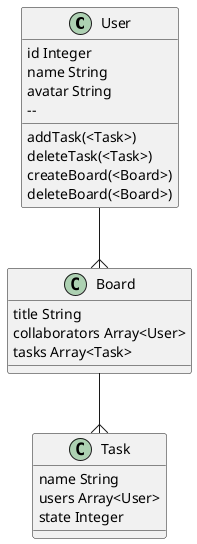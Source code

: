 @startuml
class User {
    id Integer 
    name String
    avatar String 
    -- 
    addTask(<Task>)
    deleteTask(<Task>)
    createBoard(<Board>)
    deleteBoard(<Board>)
}
class Task {
    name String 
    users Array<User> 
    state Integer  
}
class Board {
    title String
    collaborators Array<User>
    tasks Array<Task>
}
User --{ Board
Board --{ Task 
@enduml
